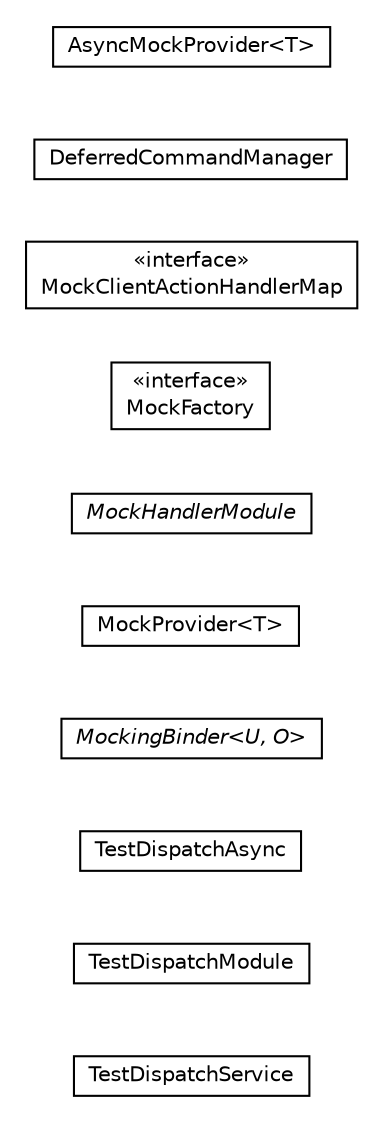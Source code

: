 #!/usr/local/bin/dot
#
# Class diagram 
# Generated by UMLGraph version R5_6-24-gf6e263 (http://www.umlgraph.org/)
#

digraph G {
	edge [fontname="Helvetica",fontsize=10,labelfontname="Helvetica",labelfontsize=10];
	node [fontname="Helvetica",fontsize=10,shape=plaintext];
	nodesep=0.25;
	ranksep=0.5;
	rankdir=LR;
	// com.gwtplatform.tester.TestDispatchService
	c7959 [label=<<table title="com.gwtplatform.tester.TestDispatchService" border="0" cellborder="1" cellspacing="0" cellpadding="2" port="p" href="./TestDispatchService.html">
		<tr><td><table border="0" cellspacing="0" cellpadding="1">
<tr><td align="center" balign="center"> TestDispatchService </td></tr>
		</table></td></tr>
		</table>>, URL="./TestDispatchService.html", fontname="Helvetica", fontcolor="black", fontsize=10.0];
	// com.gwtplatform.tester.TestDispatchModule
	c7960 [label=<<table title="com.gwtplatform.tester.TestDispatchModule" border="0" cellborder="1" cellspacing="0" cellpadding="2" port="p" href="./TestDispatchModule.html">
		<tr><td><table border="0" cellspacing="0" cellpadding="1">
<tr><td align="center" balign="center"> TestDispatchModule </td></tr>
		</table></td></tr>
		</table>>, URL="./TestDispatchModule.html", fontname="Helvetica", fontcolor="black", fontsize=10.0];
	// com.gwtplatform.tester.TestDispatchAsync
	c7961 [label=<<table title="com.gwtplatform.tester.TestDispatchAsync" border="0" cellborder="1" cellspacing="0" cellpadding="2" port="p" href="./TestDispatchAsync.html">
		<tr><td><table border="0" cellspacing="0" cellpadding="1">
<tr><td align="center" balign="center"> TestDispatchAsync </td></tr>
		</table></td></tr>
		</table>>, URL="./TestDispatchAsync.html", fontname="Helvetica", fontcolor="black", fontsize=10.0];
	// com.gwtplatform.tester.MockingBinder<U, O>
	c7962 [label=<<table title="com.gwtplatform.tester.MockingBinder" border="0" cellborder="1" cellspacing="0" cellpadding="2" port="p" href="./MockingBinder.html">
		<tr><td><table border="0" cellspacing="0" cellpadding="1">
<tr><td align="center" balign="center"><font face="Helvetica-Oblique"> MockingBinder&lt;U, O&gt; </font></td></tr>
		</table></td></tr>
		</table>>, URL="./MockingBinder.html", fontname="Helvetica", fontcolor="black", fontsize=10.0];
	// com.gwtplatform.tester.MockProvider<T>
	c7963 [label=<<table title="com.gwtplatform.tester.MockProvider" border="0" cellborder="1" cellspacing="0" cellpadding="2" port="p" href="./MockProvider.html">
		<tr><td><table border="0" cellspacing="0" cellpadding="1">
<tr><td align="center" balign="center"> MockProvider&lt;T&gt; </td></tr>
		</table></td></tr>
		</table>>, URL="./MockProvider.html", fontname="Helvetica", fontcolor="black", fontsize=10.0];
	// com.gwtplatform.tester.MockHandlerModule
	c7964 [label=<<table title="com.gwtplatform.tester.MockHandlerModule" border="0" cellborder="1" cellspacing="0" cellpadding="2" port="p" href="./MockHandlerModule.html">
		<tr><td><table border="0" cellspacing="0" cellpadding="1">
<tr><td align="center" balign="center"><font face="Helvetica-Oblique"> MockHandlerModule </font></td></tr>
		</table></td></tr>
		</table>>, URL="./MockHandlerModule.html", fontname="Helvetica", fontcolor="black", fontsize=10.0];
	// com.gwtplatform.tester.MockFactory
	c7965 [label=<<table title="com.gwtplatform.tester.MockFactory" border="0" cellborder="1" cellspacing="0" cellpadding="2" port="p" href="./MockFactory.html">
		<tr><td><table border="0" cellspacing="0" cellpadding="1">
<tr><td align="center" balign="center"> &#171;interface&#187; </td></tr>
<tr><td align="center" balign="center"> MockFactory </td></tr>
		</table></td></tr>
		</table>>, URL="./MockFactory.html", fontname="Helvetica", fontcolor="black", fontsize=10.0];
	// com.gwtplatform.tester.MockClientActionHandlerMap
	c7966 [label=<<table title="com.gwtplatform.tester.MockClientActionHandlerMap" border="0" cellborder="1" cellspacing="0" cellpadding="2" port="p" href="./MockClientActionHandlerMap.html">
		<tr><td><table border="0" cellspacing="0" cellpadding="1">
<tr><td align="center" balign="center"> &#171;interface&#187; </td></tr>
<tr><td align="center" balign="center"> MockClientActionHandlerMap </td></tr>
		</table></td></tr>
		</table>>, URL="./MockClientActionHandlerMap.html", fontname="Helvetica", fontcolor="black", fontsize=10.0];
	// com.gwtplatform.tester.DeferredCommandManager
	c7967 [label=<<table title="com.gwtplatform.tester.DeferredCommandManager" border="0" cellborder="1" cellspacing="0" cellpadding="2" port="p" href="./DeferredCommandManager.html">
		<tr><td><table border="0" cellspacing="0" cellpadding="1">
<tr><td align="center" balign="center"> DeferredCommandManager </td></tr>
		</table></td></tr>
		</table>>, URL="./DeferredCommandManager.html", fontname="Helvetica", fontcolor="black", fontsize=10.0];
	// com.gwtplatform.tester.AsyncMockProvider<T>
	c7968 [label=<<table title="com.gwtplatform.tester.AsyncMockProvider" border="0" cellborder="1" cellspacing="0" cellpadding="2" port="p" href="./AsyncMockProvider.html">
		<tr><td><table border="0" cellspacing="0" cellpadding="1">
<tr><td align="center" balign="center"> AsyncMockProvider&lt;T&gt; </td></tr>
		</table></td></tr>
		</table>>, URL="./AsyncMockProvider.html", fontname="Helvetica", fontcolor="black", fontsize=10.0];
}

